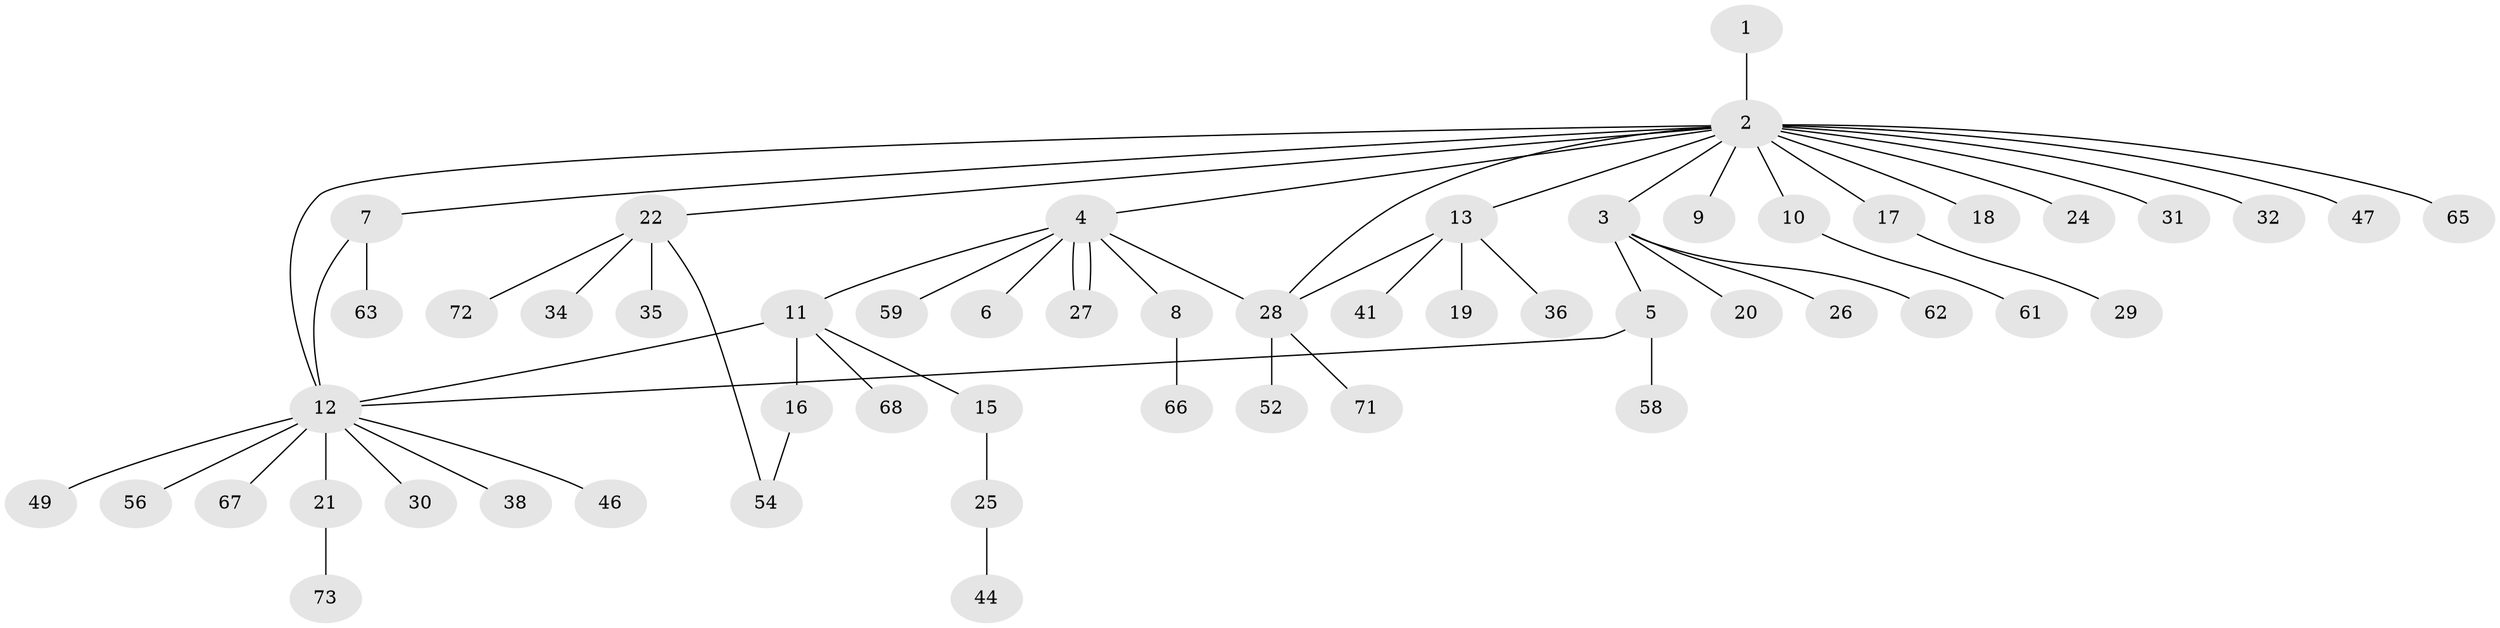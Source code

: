 // Generated by graph-tools (version 1.1) at 2025/23/03/03/25 07:23:49]
// undirected, 54 vertices, 60 edges
graph export_dot {
graph [start="1"]
  node [color=gray90,style=filled];
  1 [super="+50"];
  2 [super="+14"];
  3 [super="+23"];
  4 [super="+45"];
  5 [super="+69"];
  6;
  7 [super="+51"];
  8;
  9;
  10;
  11 [super="+64"];
  12 [super="+60"];
  13 [super="+37"];
  15;
  16;
  17;
  18 [super="+33"];
  19 [super="+43"];
  20;
  21;
  22 [super="+53"];
  24;
  25 [super="+39"];
  26 [super="+48"];
  27 [super="+55"];
  28 [super="+42"];
  29 [super="+40"];
  30;
  31;
  32;
  34;
  35;
  36;
  38;
  41 [super="+57"];
  44;
  46;
  47;
  49;
  52;
  54 [super="+70"];
  56;
  58;
  59;
  61;
  62;
  63;
  65;
  66;
  67;
  68;
  71;
  72;
  73;
  1 -- 2;
  2 -- 3;
  2 -- 4;
  2 -- 7;
  2 -- 9;
  2 -- 10;
  2 -- 12;
  2 -- 13;
  2 -- 17;
  2 -- 18;
  2 -- 22;
  2 -- 24;
  2 -- 31;
  2 -- 32;
  2 -- 47;
  2 -- 65;
  2 -- 28;
  3 -- 5;
  3 -- 20;
  3 -- 26;
  3 -- 62;
  4 -- 6;
  4 -- 8;
  4 -- 11;
  4 -- 27 [weight=2];
  4 -- 27;
  4 -- 59;
  4 -- 28;
  5 -- 12;
  5 -- 58;
  7 -- 12;
  7 -- 63;
  8 -- 66;
  10 -- 61;
  11 -- 12;
  11 -- 15;
  11 -- 16;
  11 -- 68;
  12 -- 21;
  12 -- 30;
  12 -- 38;
  12 -- 46;
  12 -- 49;
  12 -- 56;
  12 -- 67;
  13 -- 19;
  13 -- 28;
  13 -- 36;
  13 -- 41;
  15 -- 25;
  16 -- 54;
  17 -- 29;
  21 -- 73;
  22 -- 34;
  22 -- 35;
  22 -- 54;
  22 -- 72;
  25 -- 44;
  28 -- 52;
  28 -- 71;
}
